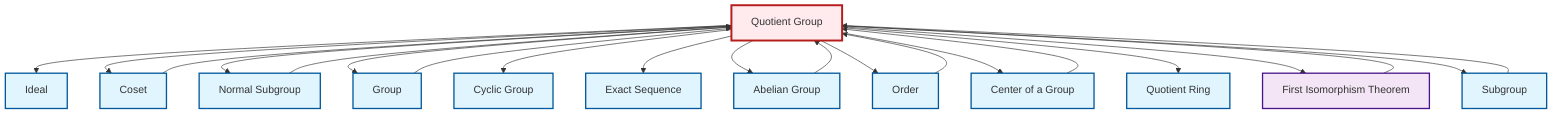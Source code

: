 graph TD
    classDef definition fill:#e1f5fe,stroke:#01579b,stroke-width:2px
    classDef theorem fill:#f3e5f5,stroke:#4a148c,stroke-width:2px
    classDef axiom fill:#fff3e0,stroke:#e65100,stroke-width:2px
    classDef example fill:#e8f5e9,stroke:#1b5e20,stroke-width:2px
    classDef current fill:#ffebee,stroke:#b71c1c,stroke-width:3px
    def-quotient-group["Quotient Group"]:::definition
    def-normal-subgroup["Normal Subgroup"]:::definition
    def-cyclic-group["Cyclic Group"]:::definition
    def-order["Order"]:::definition
    def-center-of-group["Center of a Group"]:::definition
    def-group["Group"]:::definition
    def-abelian-group["Abelian Group"]:::definition
    def-coset["Coset"]:::definition
    thm-first-isomorphism["First Isomorphism Theorem"]:::theorem
    def-quotient-ring["Quotient Ring"]:::definition
    def-exact-sequence["Exact Sequence"]:::definition
    def-ideal["Ideal"]:::definition
    def-subgroup["Subgroup"]:::definition
    def-quotient-group --> def-ideal
    def-quotient-group --> def-coset
    def-quotient-group --> def-normal-subgroup
    def-subgroup --> def-quotient-group
    def-quotient-group --> def-group
    def-center-of-group --> def-quotient-group
    def-quotient-group --> def-cyclic-group
    def-quotient-group --> def-exact-sequence
    def-coset --> def-quotient-group
    def-normal-subgroup --> def-quotient-group
    def-order --> def-quotient-group
    def-quotient-group --> def-abelian-group
    def-group --> def-quotient-group
    def-abelian-group --> def-quotient-group
    def-quotient-group --> def-order
    def-quotient-group --> def-center-of-group
    def-quotient-group --> def-quotient-ring
    def-quotient-group --> thm-first-isomorphism
    thm-first-isomorphism --> def-quotient-group
    def-quotient-group --> def-subgroup
    class def-quotient-group current